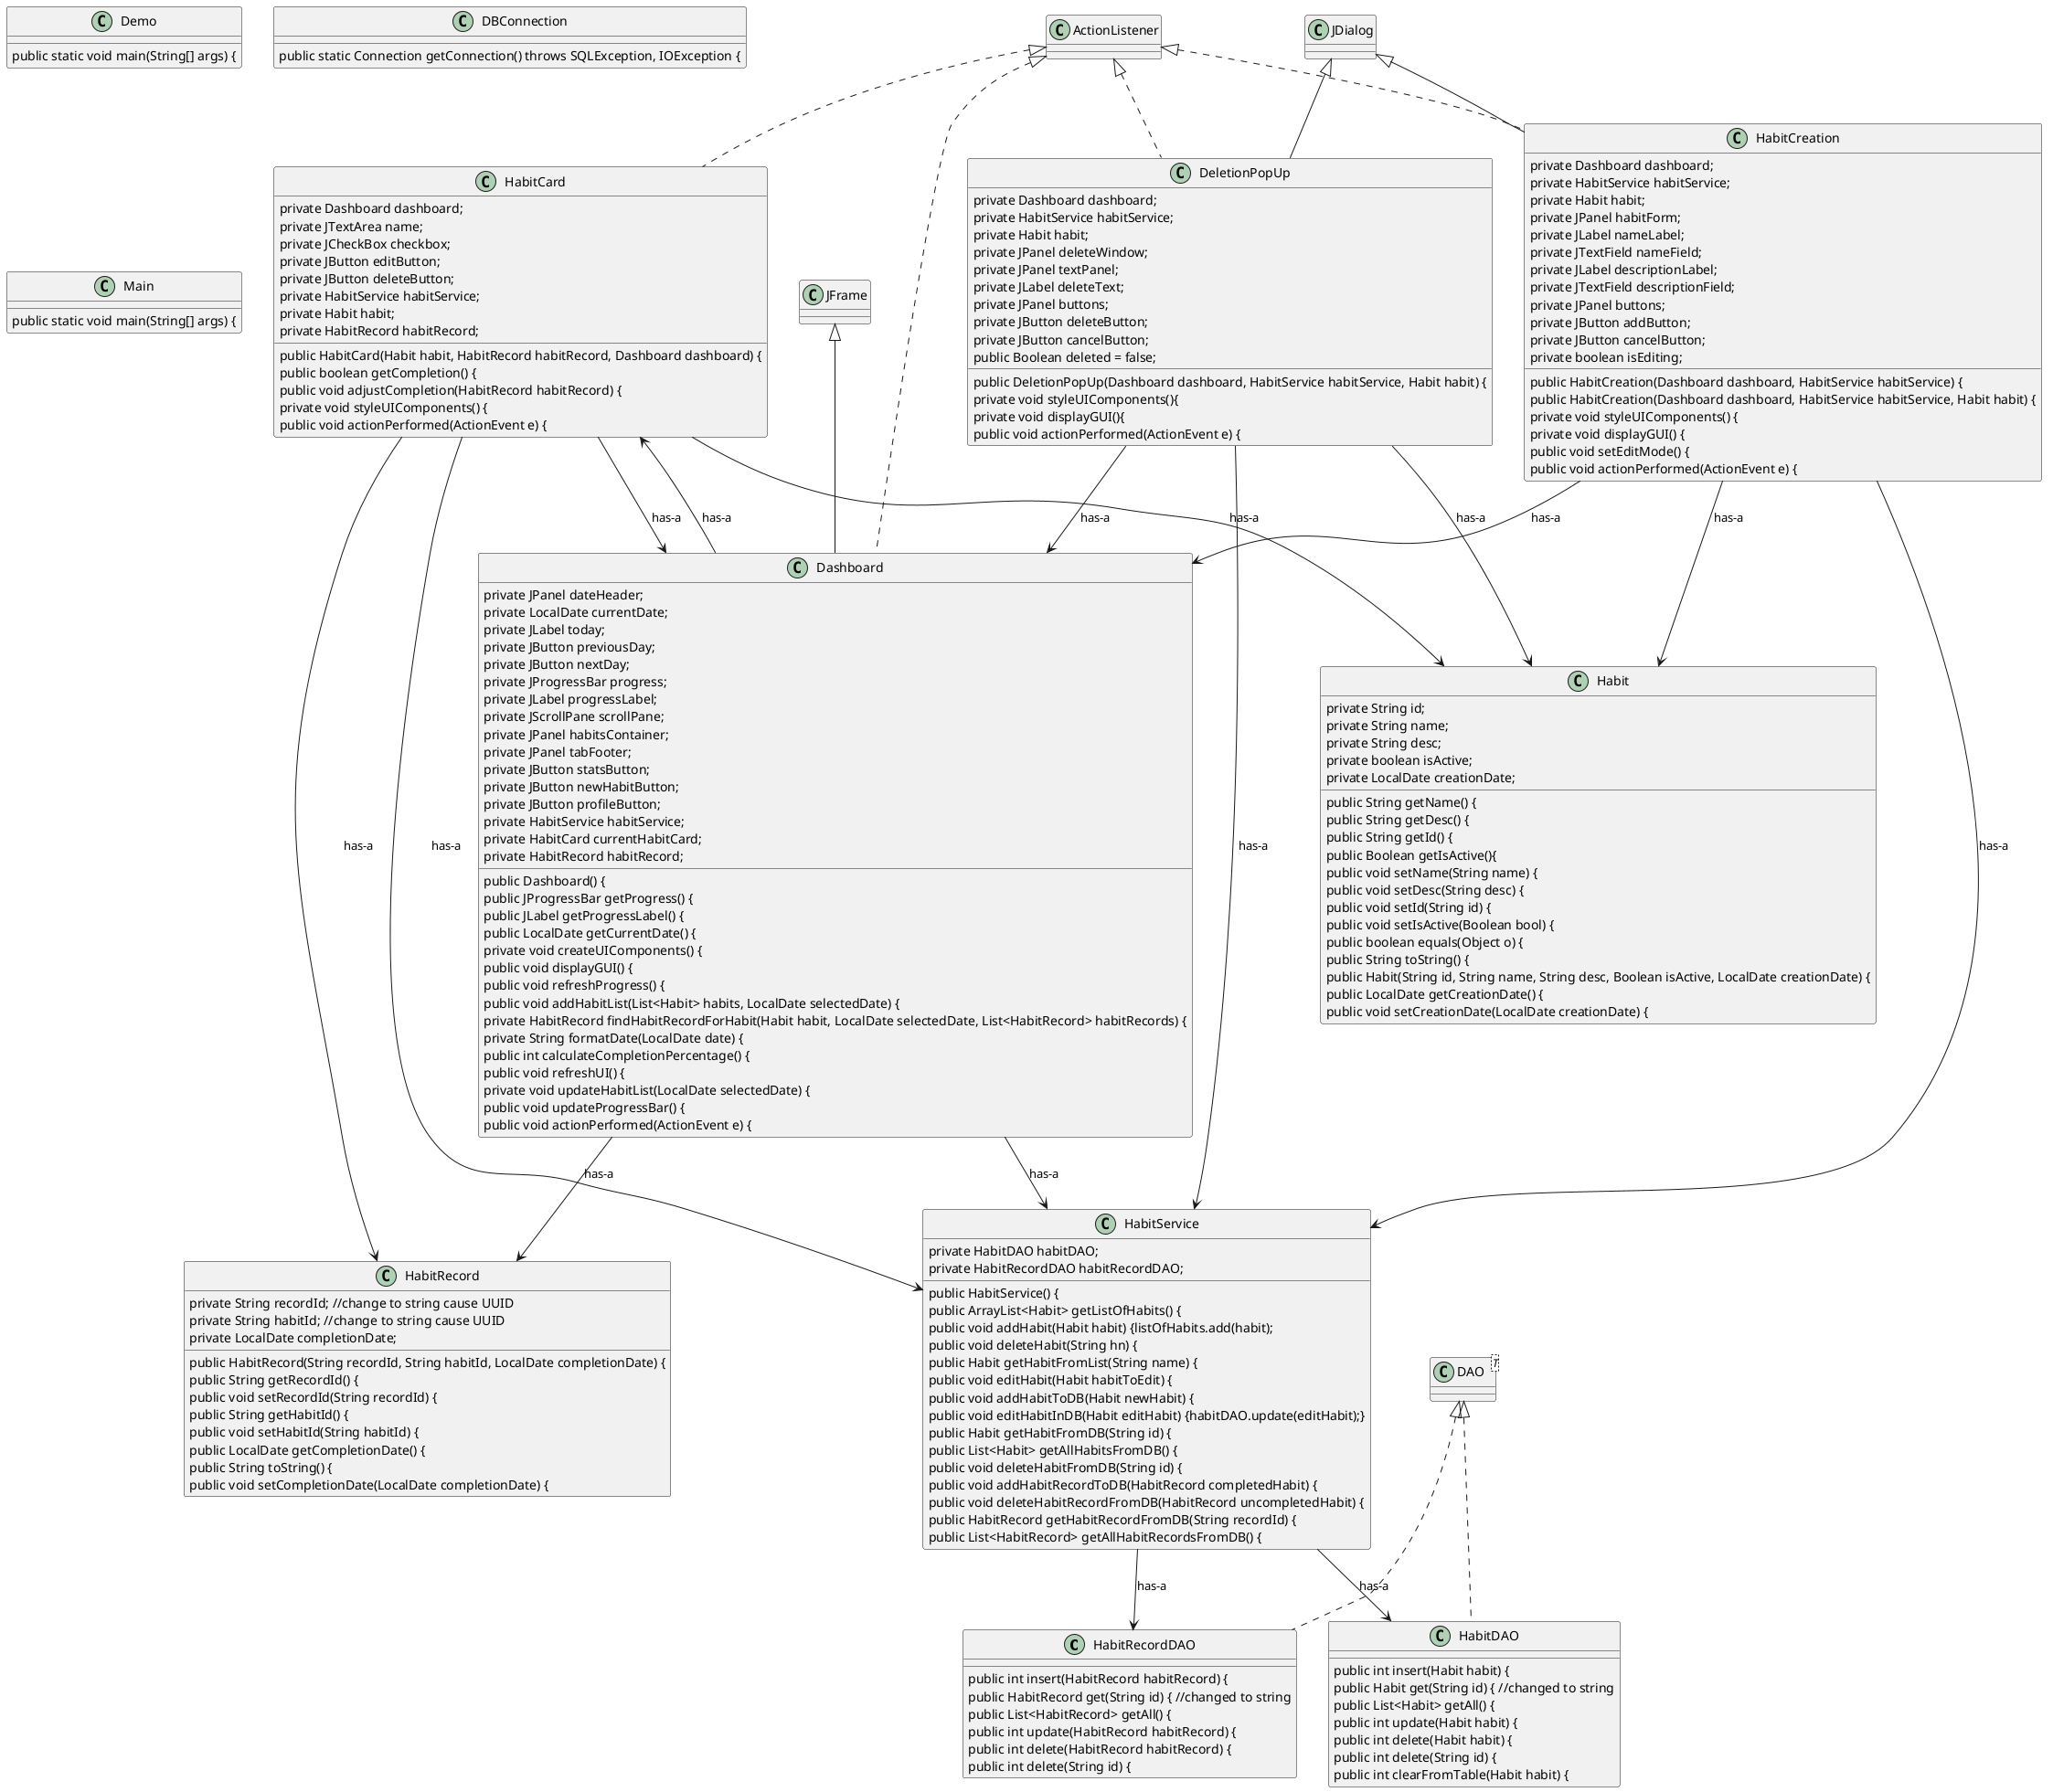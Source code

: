 @startuml
class HabitRecordDAO {
    public int insert(HabitRecord habitRecord) {
    public HabitRecord get(String id) { //changed to string
    public List<HabitRecord> getAll() {
    public int update(HabitRecord habitRecord) {
    public int delete(HabitRecord habitRecord) {
    public int delete(String id) {
}
DAO <|.. HabitRecordDAO
class HabitDAO {
    public int insert(Habit habit) {
    public Habit get(String id) { //changed to string
    public List<Habit> getAll() {
    public int update(Habit habit) {
    public int delete(Habit habit) {
    public int delete(String id) {
    public int clearFromTable(Habit habit) {
}
DAO <|.. HabitDAO
class DAO<T> {
}
class Demo {
    public static void main(String[] args) {
}
class DBConnection {
    public static Connection getConnection() throws SQLException, IOException {
}
class Main {
    public static void main(String[] args) {
}
class HabitCard {
    private Dashboard dashboard;
    private JTextArea name;
    private JCheckBox checkbox;
    private JButton editButton;
    private JButton deleteButton;
    private HabitService habitService;
    private Habit habit;
    private HabitRecord habitRecord;
    public HabitCard(Habit habit, HabitRecord habitRecord, Dashboard dashboard) {
    public boolean getCompletion() {
    public void adjustCompletion(HabitRecord habitRecord) {
    private void styleUIComponents() {
    public void actionPerformed(ActionEvent e) {
}
ActionListener <|.. HabitCard
HabitCard --> Dashboard : has-a
HabitCard --> HabitService : has-a
HabitCard --> Habit : has-a
HabitCard --> HabitRecord : has-a
class Dashboard {
    private JPanel dateHeader;
    private LocalDate currentDate;
    private JLabel today;
    private JButton previousDay;
    private JButton nextDay;
    private JProgressBar progress;
    private JLabel progressLabel;
    private JScrollPane scrollPane;
    private JPanel habitsContainer;
    private JPanel tabFooter;
    private JButton statsButton;
    private JButton newHabitButton;
    private JButton profileButton;
    private HabitService habitService;
    private HabitCard currentHabitCard;
    private HabitRecord habitRecord;
    public Dashboard() {
    public JProgressBar getProgress() {
    public JLabel getProgressLabel() {
    public LocalDate getCurrentDate() {
    private void createUIComponents() {
    public void displayGUI() {
    public void refreshProgress() {
    public void addHabitList(List<Habit> habits, LocalDate selectedDate) {
    private HabitRecord findHabitRecordForHabit(Habit habit, LocalDate selectedDate, List<HabitRecord> habitRecords) {
    private String formatDate(LocalDate date) {
    public int calculateCompletionPercentage() {
    public void refreshUI() {
    private void updateHabitList(LocalDate selectedDate) {
    public void updateProgressBar() {
    public void actionPerformed(ActionEvent e) {
}
JFrame <|-- Dashboard
ActionListener <|.. Dashboard
Dashboard --> HabitService : has-a
Dashboard --> HabitCard : has-a
Dashboard --> HabitRecord : has-a
class HabitCreation {
    private Dashboard dashboard;
    private HabitService habitService;
    private Habit habit;
    private JPanel habitForm;
    private JLabel nameLabel;
    private JTextField nameField;
    private JLabel descriptionLabel;
    private JTextField descriptionField;
    private JPanel buttons;
    private JButton addButton;
    private JButton cancelButton;
    private boolean isEditing;
    public HabitCreation(Dashboard dashboard, HabitService habitService) {
    public HabitCreation(Dashboard dashboard, HabitService habitService, Habit habit) {
    private void styleUIComponents() {
    private void displayGUI() {
    public void setEditMode() {
    public void actionPerformed(ActionEvent e) {
}
JDialog <|-- HabitCreation
ActionListener <|.. HabitCreation
HabitCreation --> Dashboard : has-a
HabitCreation --> HabitService : has-a
HabitCreation --> Habit : has-a
class DeletionPopUp {
    private Dashboard dashboard;
    private HabitService habitService;
    private Habit habit;
    private JPanel deleteWindow;
    private JPanel textPanel;
    private JLabel deleteText;
    private JPanel buttons;
    private JButton deleteButton;
    private JButton cancelButton;
    public Boolean deleted = false;
    public DeletionPopUp(Dashboard dashboard, HabitService habitService, Habit habit) {
    private void styleUIComponents(){
    private void displayGUI(){
    public void actionPerformed(ActionEvent e) {
}
JDialog <|-- DeletionPopUp
ActionListener <|.. DeletionPopUp
DeletionPopUp --> Dashboard : has-a
DeletionPopUp --> HabitService : has-a
DeletionPopUp --> Habit : has-a
class Habit {
    private String id;
    private String name;
    private String desc;
    private boolean isActive;
    private LocalDate creationDate;
    public String getName() {
    public String getDesc() {
    public String getId() {
    public Boolean getIsActive(){
    public void setName(String name) {
    public void setDesc(String desc) {
    public void setId(String id) {
    public void setIsActive(Boolean bool) {
    public boolean equals(Object o) {
    public String toString() {
    public Habit(String id, String name, String desc, Boolean isActive, LocalDate creationDate) {
    public LocalDate getCreationDate() {
    public void setCreationDate(LocalDate creationDate) {
}
class HabitRecord {
    private String recordId; //change to string cause UUID
    private String habitId; //change to string cause UUID
    private LocalDate completionDate;
    public HabitRecord(String recordId, String habitId, LocalDate completionDate) {
    public String getRecordId() {
    public void setRecordId(String recordId) {
    public String getHabitId() {
    public void setHabitId(String habitId) {
    public LocalDate getCompletionDate() {
    public String toString() {
    public void setCompletionDate(LocalDate completionDate) {
}
class HabitService {
    private HabitDAO habitDAO;
    private HabitRecordDAO habitRecordDAO;
    public HabitService() {
    public ArrayList<Habit> getListOfHabits() {
    public void addHabit(Habit habit) {listOfHabits.add(habit);
    public void deleteHabit(String hn) {
    public Habit getHabitFromList(String name) {
    public void editHabit(Habit habitToEdit) {
    public void addHabitToDB(Habit newHabit) {
    public void editHabitInDB(Habit editHabit) {habitDAO.update(editHabit);}
    public Habit getHabitFromDB(String id) {
    public List<Habit> getAllHabitsFromDB() {
    public void deleteHabitFromDB(String id) {
    public void addHabitRecordToDB(HabitRecord completedHabit) {
    public void deleteHabitRecordFromDB(HabitRecord uncompletedHabit) {
    public HabitRecord getHabitRecordFromDB(String recordId) {
    public List<HabitRecord> getAllHabitRecordsFromDB() {
}
HabitService --> HabitDAO : has-a
HabitService --> HabitRecordDAO : has-a
@enduml

